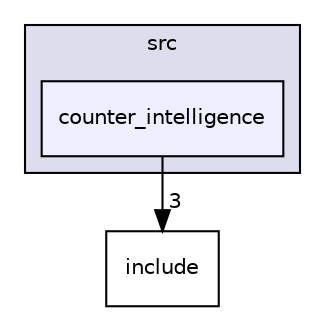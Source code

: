 digraph "src/counter_intelligence" {
  compound=true
  node [ fontsize="10", fontname="Helvetica"];
  edge [ labelfontsize="10", labelfontname="Helvetica"];
  subgraph clusterdir_68267d1309a1af8e8297ef4c3efbcdba {
    graph [ bgcolor="#ddddee", pencolor="black", label="src" fontname="Helvetica", fontsize="10", URL="dir_68267d1309a1af8e8297ef4c3efbcdba.html"]
  dir_c93395997fbf7e512b8212b335f34d98 [shape=box, label="counter_intelligence", style="filled", fillcolor="#eeeeff", pencolor="black", URL="dir_c93395997fbf7e512b8212b335f34d98.html"];
  }
  dir_d44c64559bbebec7f509842c48db8b23 [shape=box label="include" URL="dir_d44c64559bbebec7f509842c48db8b23.html"];
  dir_c93395997fbf7e512b8212b335f34d98->dir_d44c64559bbebec7f509842c48db8b23 [headlabel="3", labeldistance=1.5 headhref="dir_000009_000001.html"];
}
